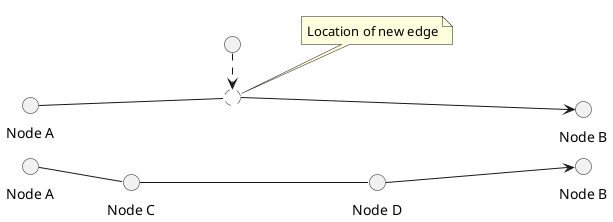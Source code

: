 @startuml
left to right direction
skinparam shadowing false
skinparam interface<<Layout>> {
  borderStyle dashed
  backgroundColor Transparent
  fontColor Transparent
  stereotypeFontColor Transparent
}
skinparam interface<<Point>> {
  fontColor Transparent
  stereotypeFontColor Transparent
}

' Nodes
() P<<Point>>
() "Node A" as A
() "Node B" as B
() Dummy<<Layout>>
() "Node A" as A2
() "Node C" as C
() "Node D" as D
() "Node B" as B2

' Old situation
P -[dashed]> Dummy
note right of Dummy
  Location of new edge
end note
A --- Dummy
Dummy ----> B

' New situation
A -[hidden] A2
B -[hidden] B2
A2 -- C
C -- D
D ---> B2

@enduml